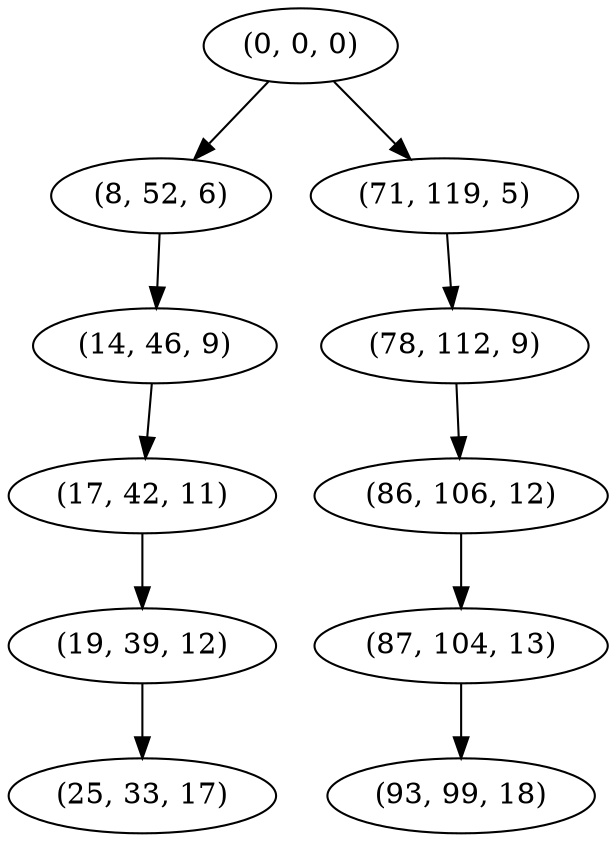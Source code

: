 digraph tree {
    "(0, 0, 0)";
    "(8, 52, 6)";
    "(14, 46, 9)";
    "(17, 42, 11)";
    "(19, 39, 12)";
    "(25, 33, 17)";
    "(71, 119, 5)";
    "(78, 112, 9)";
    "(86, 106, 12)";
    "(87, 104, 13)";
    "(93, 99, 18)";
    "(0, 0, 0)" -> "(8, 52, 6)";
    "(0, 0, 0)" -> "(71, 119, 5)";
    "(8, 52, 6)" -> "(14, 46, 9)";
    "(14, 46, 9)" -> "(17, 42, 11)";
    "(17, 42, 11)" -> "(19, 39, 12)";
    "(19, 39, 12)" -> "(25, 33, 17)";
    "(71, 119, 5)" -> "(78, 112, 9)";
    "(78, 112, 9)" -> "(86, 106, 12)";
    "(86, 106, 12)" -> "(87, 104, 13)";
    "(87, 104, 13)" -> "(93, 99, 18)";
}
